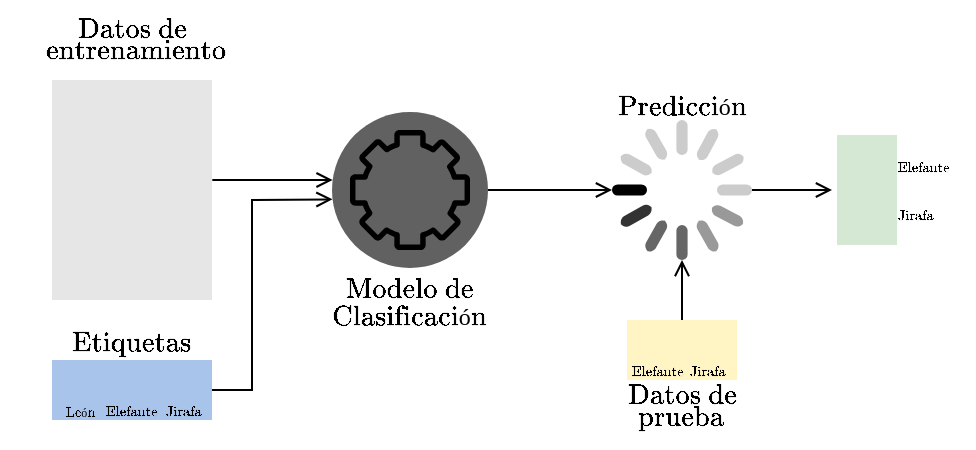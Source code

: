 <mxfile version="26.1.1">
  <diagram name="Page-1" id="lOTFA-jWAi5URapyRUwF">
    <mxGraphModel dx="1787" dy="623" grid="1" gridSize="10" guides="1" tooltips="1" connect="1" arrows="1" fold="1" page="1" pageScale="1" pageWidth="200" pageHeight="160" math="1" shadow="0">
      <root>
        <mxCell id="0" />
        <mxCell id="1" parent="0" />
        <mxCell id="0WBBQmvGa-P4N_Pb5A5T-47" value="" style="rounded=0;whiteSpace=wrap;html=1;fillColor=#A9C4EB;strokeColor=none;" vertex="1" parent="1">
          <mxGeometry x="-1000" y="-20" width="80" height="30" as="geometry" />
        </mxCell>
        <mxCell id="0WBBQmvGa-P4N_Pb5A5T-30" value="" style="ellipse;whiteSpace=wrap;html=1;aspect=fixed;fillColor=#616161;strokeColor=none;" vertex="1" parent="1">
          <mxGeometry x="-860" y="-144" width="78" height="78" as="geometry" />
        </mxCell>
        <mxCell id="0WBBQmvGa-P4N_Pb5A5T-25" value="" style="sketch=0;outlineConnect=0;fontColor=#232F3E;gradientColor=none;fillColor=#000000;strokeColor=none;dashed=0;verticalLabelPosition=bottom;verticalAlign=top;align=center;html=1;fontSize=12;fontStyle=0;aspect=fixed;pointerEvents=1;shape=mxgraph.aws4.gear;" vertex="1" parent="1">
          <mxGeometry x="-851" y="-135" width="60" height="60" as="geometry" />
        </mxCell>
        <mxCell id="0WBBQmvGa-P4N_Pb5A5T-28" value="" style="shape=image;html=1;verticalAlign=top;verticalLabelPosition=bottom;labelBackgroundColor=#ffffff;imageAspect=0;aspect=fixed;image=https://cdn0.iconfinder.com/data/icons/phosphor-light-vol-1/256/brain-light-128.png;imageBackground=#616161;" vertex="1" parent="1">
          <mxGeometry x="-837" y="-121" width="32" height="32" as="geometry" />
        </mxCell>
        <mxCell id="0WBBQmvGa-P4N_Pb5A5T-29" value="" style="html=1;verticalLabelPosition=bottom;labelBackgroundColor=#ffffff;verticalAlign=top;shadow=0;dashed=0;strokeWidth=2;shape=mxgraph.ios7.misc.loading_circle;" vertex="1" parent="1">
          <mxGeometry x="-720" y="-140" width="70" height="70" as="geometry" />
        </mxCell>
        <mxCell id="0WBBQmvGa-P4N_Pb5A5T-31" value="" style="rounded=0;whiteSpace=wrap;html=1;fillColor=#E6E6E6;strokeColor=none;" vertex="1" parent="1">
          <mxGeometry x="-1000" y="-160" width="80" height="110" as="geometry" />
        </mxCell>
        <mxCell id="0WBBQmvGa-P4N_Pb5A5T-40" value="" style="shape=image;html=1;verticalAlign=top;verticalLabelPosition=bottom;labelBackgroundColor=#ffffff;imageAspect=0;aspect=fixed;image=https://cdn3.iconfinder.com/data/icons/animals-105/150/icon_animal_leao-128.png" vertex="1" parent="1">
          <mxGeometry x="-996" y="-16" width="20" height="20" as="geometry" />
        </mxCell>
        <mxCell id="0WBBQmvGa-P4N_Pb5A5T-42" value="" style="shape=image;html=1;verticalAlign=top;verticalLabelPosition=bottom;labelBackgroundColor=#ffffff;imageAspect=0;aspect=fixed;image=https://cdn3.iconfinder.com/data/icons/animals-105/150/icon_animal_elefante-128.png" vertex="1" parent="1">
          <mxGeometry x="-970" y="-16" width="20" height="20" as="geometry" />
        </mxCell>
        <mxCell id="0WBBQmvGa-P4N_Pb5A5T-46" value="" style="shape=image;html=1;verticalAlign=top;verticalLabelPosition=bottom;labelBackgroundColor=#ffffff;imageAspect=0;aspect=fixed;image=https://cdn3.iconfinder.com/data/icons/animals-105/150/icon_animal_girafa-128.png" vertex="1" parent="1">
          <mxGeometry x="-947" y="-20" width="24" height="24" as="geometry" />
        </mxCell>
        <mxCell id="0WBBQmvGa-P4N_Pb5A5T-48" value="&lt;font style=&quot;font-size: 6px;&quot;&gt;$$\text{León}$$&lt;/font&gt;" style="text;html=1;align=center;verticalAlign=middle;whiteSpace=wrap;rounded=0;" vertex="1" parent="1">
          <mxGeometry x="-999" y="-2" width="27" height="16" as="geometry" />
        </mxCell>
        <mxCell id="0WBBQmvGa-P4N_Pb5A5T-49" value="&lt;font style=&quot;font-size: 6px;&quot;&gt;$$\text{Elefante}$$&lt;/font&gt;" style="text;html=1;align=center;verticalAlign=middle;whiteSpace=wrap;rounded=0;" vertex="1" parent="1">
          <mxGeometry x="-974" y="-2" width="27" height="16" as="geometry" />
        </mxCell>
        <mxCell id="0WBBQmvGa-P4N_Pb5A5T-50" value="&lt;font style=&quot;font-size: 6px;&quot;&gt;$$\text{Jirafa}$$&lt;/font&gt;" style="text;html=1;align=center;verticalAlign=middle;whiteSpace=wrap;rounded=0;" vertex="1" parent="1">
          <mxGeometry x="-948.5" y="-2" width="27" height="16" as="geometry" />
        </mxCell>
        <mxCell id="0WBBQmvGa-P4N_Pb5A5T-51" value="" style="shape=image;html=1;verticalAlign=top;verticalLabelPosition=bottom;labelBackgroundColor=#ffffff;imageAspect=0;aspect=fixed;image=https://cdn3.iconfinder.com/data/icons/animals-105/150/icon_animal_leao-128.png" vertex="1" parent="1">
          <mxGeometry x="-999" y="-160" width="20" height="20" as="geometry" />
        </mxCell>
        <mxCell id="0WBBQmvGa-P4N_Pb5A5T-52" value="" style="shape=image;html=1;verticalAlign=top;verticalLabelPosition=bottom;labelBackgroundColor=#ffffff;imageAspect=0;aspect=fixed;image=https://cdn3.iconfinder.com/data/icons/animals-105/150/icon_animal_leao-128.png" vertex="1" parent="1">
          <mxGeometry x="-995.5" y="-115" width="20" height="20" as="geometry" />
        </mxCell>
        <mxCell id="0WBBQmvGa-P4N_Pb5A5T-53" value="" style="shape=image;html=1;verticalAlign=top;verticalLabelPosition=bottom;labelBackgroundColor=#ffffff;imageAspect=0;aspect=fixed;image=https://cdn3.iconfinder.com/data/icons/animals-105/150/icon_animal_leao-128.png" vertex="1" parent="1">
          <mxGeometry x="-948.5" y="-150.5" width="20" height="20" as="geometry" />
        </mxCell>
        <mxCell id="0WBBQmvGa-P4N_Pb5A5T-54" value="" style="shape=image;html=1;verticalAlign=top;verticalLabelPosition=bottom;labelBackgroundColor=#ffffff;imageAspect=0;aspect=fixed;image=https://cdn3.iconfinder.com/data/icons/animals-105/150/icon_animal_leao-128.png" vertex="1" parent="1">
          <mxGeometry x="-949" y="-80" width="20" height="20" as="geometry" />
        </mxCell>
        <mxCell id="0WBBQmvGa-P4N_Pb5A5T-55" value="" style="shape=image;html=1;verticalAlign=top;verticalLabelPosition=bottom;labelBackgroundColor=#ffffff;imageAspect=0;aspect=fixed;image=https://cdn3.iconfinder.com/data/icons/animals-105/150/icon_animal_girafa-128.png" vertex="1" parent="1">
          <mxGeometry x="-973" y="-96" width="24" height="24" as="geometry" />
        </mxCell>
        <mxCell id="0WBBQmvGa-P4N_Pb5A5T-56" value="" style="shape=image;html=1;verticalAlign=top;verticalLabelPosition=bottom;labelBackgroundColor=#ffffff;imageAspect=0;aspect=fixed;image=https://cdn3.iconfinder.com/data/icons/animals-105/150/icon_animal_girafa-128.png" vertex="1" parent="1">
          <mxGeometry x="-972.5" y="-123" width="24" height="24" as="geometry" />
        </mxCell>
        <mxCell id="0WBBQmvGa-P4N_Pb5A5T-57" value="" style="shape=image;html=1;verticalAlign=top;verticalLabelPosition=bottom;labelBackgroundColor=#ffffff;imageAspect=0;aspect=fixed;image=https://cdn3.iconfinder.com/data/icons/animals-105/150/icon_animal_girafa-128.png" vertex="1" parent="1">
          <mxGeometry x="-947" y="-128" width="24" height="24" as="geometry" />
        </mxCell>
        <mxCell id="0WBBQmvGa-P4N_Pb5A5T-58" value="" style="shape=image;html=1;verticalAlign=top;verticalLabelPosition=bottom;labelBackgroundColor=#ffffff;imageAspect=0;aspect=fixed;image=https://cdn3.iconfinder.com/data/icons/animals-105/150/icon_animal_girafa-128.png" vertex="1" parent="1">
          <mxGeometry x="-974" y="-154.5" width="24" height="24" as="geometry" />
        </mxCell>
        <mxCell id="0WBBQmvGa-P4N_Pb5A5T-59" value="" style="shape=image;html=1;verticalAlign=top;verticalLabelPosition=bottom;labelBackgroundColor=#ffffff;imageAspect=0;aspect=fixed;image=https://cdn3.iconfinder.com/data/icons/animals-105/150/icon_animal_elefante-128.png" vertex="1" parent="1">
          <mxGeometry x="-995.5" y="-90" width="20" height="20" as="geometry" />
        </mxCell>
        <mxCell id="0WBBQmvGa-P4N_Pb5A5T-60" value="" style="shape=image;html=1;verticalAlign=top;verticalLabelPosition=bottom;labelBackgroundColor=#ffffff;imageAspect=0;aspect=fixed;image=https://cdn3.iconfinder.com/data/icons/animals-105/150/icon_animal_elefante-128.png" vertex="1" parent="1">
          <mxGeometry x="-947" y="-102" width="20" height="20" as="geometry" />
        </mxCell>
        <mxCell id="0WBBQmvGa-P4N_Pb5A5T-61" value="" style="shape=image;html=1;verticalAlign=top;verticalLabelPosition=bottom;labelBackgroundColor=#ffffff;imageAspect=0;aspect=fixed;image=https://cdn3.iconfinder.com/data/icons/animals-105/150/icon_animal_elefante-128.png" vertex="1" parent="1">
          <mxGeometry x="-990" y="-140" width="20" height="20" as="geometry" />
        </mxCell>
        <mxCell id="0WBBQmvGa-P4N_Pb5A5T-62" value="" style="shape=image;html=1;verticalAlign=top;verticalLabelPosition=bottom;labelBackgroundColor=#ffffff;imageAspect=0;aspect=fixed;image=https://cdn3.iconfinder.com/data/icons/animals-105/150/icon_animal_elefante-128.png" vertex="1" parent="1">
          <mxGeometry x="-975.5" y="-71" width="20" height="20" as="geometry" />
        </mxCell>
        <mxCell id="0WBBQmvGa-P4N_Pb5A5T-63" value="$$\text{Datos de}$$" style="text;html=1;align=center;verticalAlign=middle;whiteSpace=wrap;rounded=0;" vertex="1" parent="1">
          <mxGeometry x="-990" y="-200" width="60" height="30" as="geometry" />
        </mxCell>
        <mxCell id="0WBBQmvGa-P4N_Pb5A5T-64" value="$$\text{entrenamiento}$$" style="text;html=1;align=center;verticalAlign=middle;whiteSpace=wrap;rounded=0;" vertex="1" parent="1">
          <mxGeometry x="-988.5" y="-190" width="60" height="30" as="geometry" />
        </mxCell>
        <mxCell id="0WBBQmvGa-P4N_Pb5A5T-65" value="$$\text{Etiquetas}$$" style="text;html=1;align=center;verticalAlign=middle;whiteSpace=wrap;rounded=0;" vertex="1" parent="1">
          <mxGeometry x="-990" y="-44" width="60" height="30" as="geometry" />
        </mxCell>
        <mxCell id="0WBBQmvGa-P4N_Pb5A5T-66" value="" style="endArrow=open;html=1;rounded=0;entryX=0.004;entryY=0.436;entryDx=0;entryDy=0;endFill=0;entryPerimeter=0;exitX=1.002;exitY=0.454;exitDx=0;exitDy=0;exitPerimeter=0;" edge="1" parent="1" source="0WBBQmvGa-P4N_Pb5A5T-31" target="0WBBQmvGa-P4N_Pb5A5T-30">
          <mxGeometry width="50" height="50" relative="1" as="geometry">
            <mxPoint x="-920" y="-120" as="sourcePoint" />
            <mxPoint x="-820" y="-140" as="targetPoint" />
          </mxGeometry>
        </mxCell>
        <mxCell id="0WBBQmvGa-P4N_Pb5A5T-67" value="" style="endArrow=open;html=1;rounded=0;exitX=1;exitY=0.5;exitDx=0;exitDy=0;entryX=0.003;entryY=0.56;entryDx=0;entryDy=0;endFill=0;entryPerimeter=0;" edge="1" parent="1" source="0WBBQmvGa-P4N_Pb5A5T-47" target="0WBBQmvGa-P4N_Pb5A5T-30">
          <mxGeometry width="50" height="50" relative="1" as="geometry">
            <mxPoint x="-910" y="-95" as="sourcePoint" />
            <mxPoint x="-850" y="-95" as="targetPoint" />
            <Array as="points">
              <mxPoint x="-900" y="-5" />
              <mxPoint x="-900" y="-100" />
            </Array>
          </mxGeometry>
        </mxCell>
        <mxCell id="0WBBQmvGa-P4N_Pb5A5T-68" value="" style="endArrow=open;html=1;rounded=0;exitX=1;exitY=0.5;exitDx=0;exitDy=0;entryX=0;entryY=0.5;entryDx=0;entryDy=0;entryPerimeter=0;endFill=0;" edge="1" parent="1" source="0WBBQmvGa-P4N_Pb5A5T-30" target="0WBBQmvGa-P4N_Pb5A5T-29">
          <mxGeometry width="50" height="50" relative="1" as="geometry">
            <mxPoint x="-750" as="sourcePoint" />
            <mxPoint x="-700" y="-50" as="targetPoint" />
          </mxGeometry>
        </mxCell>
        <mxCell id="0WBBQmvGa-P4N_Pb5A5T-69" value="" style="rounded=0;whiteSpace=wrap;html=1;fillColor=#FFF4C3;strokeColor=none;" vertex="1" parent="1">
          <mxGeometry x="-712.5" y="-40" width="55" height="30" as="geometry" />
        </mxCell>
        <mxCell id="0WBBQmvGa-P4N_Pb5A5T-71" value="" style="shape=image;html=1;verticalAlign=top;verticalLabelPosition=bottom;labelBackgroundColor=#ffffff;imageAspect=0;aspect=fixed;image=https://cdn3.iconfinder.com/data/icons/animals-105/150/icon_animal_elefante-128.png" vertex="1" parent="1">
          <mxGeometry x="-707.5" y="-36" width="20" height="20" as="geometry" />
        </mxCell>
        <mxCell id="0WBBQmvGa-P4N_Pb5A5T-72" value="" style="shape=image;html=1;verticalAlign=top;verticalLabelPosition=bottom;labelBackgroundColor=#ffffff;imageAspect=0;aspect=fixed;image=https://cdn3.iconfinder.com/data/icons/animals-105/150/icon_animal_girafa-128.png" vertex="1" parent="1">
          <mxGeometry x="-684.5" y="-40" width="24" height="24" as="geometry" />
        </mxCell>
        <mxCell id="0WBBQmvGa-P4N_Pb5A5T-74" value="&lt;font style=&quot;font-size: 6px;&quot;&gt;$$\text{Elefante}$$&lt;/font&gt;" style="text;html=1;align=center;verticalAlign=middle;whiteSpace=wrap;rounded=0;" vertex="1" parent="1">
          <mxGeometry x="-711" y="-22" width="27" height="16" as="geometry" />
        </mxCell>
        <mxCell id="0WBBQmvGa-P4N_Pb5A5T-75" value="&lt;font style=&quot;font-size: 6px;&quot;&gt;$$\text{Jirafa}$$&lt;/font&gt;" style="text;html=1;align=center;verticalAlign=middle;whiteSpace=wrap;rounded=0;" vertex="1" parent="1">
          <mxGeometry x="-686" y="-22" width="27" height="16" as="geometry" />
        </mxCell>
        <mxCell id="0WBBQmvGa-P4N_Pb5A5T-76" value="$$\text{Datos de}$$" style="text;html=1;align=center;verticalAlign=middle;whiteSpace=wrap;rounded=0;" vertex="1" parent="1">
          <mxGeometry x="-715" y="-17" width="60" height="30" as="geometry" />
        </mxCell>
        <mxCell id="0WBBQmvGa-P4N_Pb5A5T-77" value="" style="endArrow=open;html=1;rounded=0;entryX=0.5;entryY=1;entryDx=0;entryDy=0;entryPerimeter=0;exitX=0.5;exitY=0;exitDx=0;exitDy=0;endFill=0;" edge="1" parent="1" source="0WBBQmvGa-P4N_Pb5A5T-69" target="0WBBQmvGa-P4N_Pb5A5T-29">
          <mxGeometry width="50" height="50" relative="1" as="geometry">
            <mxPoint x="-730" y="-10" as="sourcePoint" />
            <mxPoint x="-680" y="-60" as="targetPoint" />
          </mxGeometry>
        </mxCell>
        <mxCell id="0WBBQmvGa-P4N_Pb5A5T-78" value="" style="endArrow=open;html=1;rounded=0;exitX=1;exitY=0.5;exitDx=0;exitDy=0;exitPerimeter=0;endFill=0;" edge="1" parent="1" source="0WBBQmvGa-P4N_Pb5A5T-29">
          <mxGeometry width="50" height="50" relative="1" as="geometry">
            <mxPoint x="-630" y="-80" as="sourcePoint" />
            <mxPoint x="-610" y="-105" as="targetPoint" />
          </mxGeometry>
        </mxCell>
        <mxCell id="0WBBQmvGa-P4N_Pb5A5T-79" value="" style="rounded=0;whiteSpace=wrap;html=1;fillColor=#D5E8D4;strokeColor=none;rotation=90;" vertex="1" parent="1">
          <mxGeometry x="-620" y="-120" width="55" height="30" as="geometry" />
        </mxCell>
        <mxCell id="0WBBQmvGa-P4N_Pb5A5T-80" value="" style="shape=image;html=1;verticalAlign=top;verticalLabelPosition=bottom;labelBackgroundColor=#ffffff;imageAspect=0;aspect=fixed;image=https://cdn3.iconfinder.com/data/icons/animals-105/150/icon_animal_elefante-128.png" vertex="1" parent="1">
          <mxGeometry x="-602.5" y="-126" width="20" height="20" as="geometry" />
        </mxCell>
        <mxCell id="0WBBQmvGa-P4N_Pb5A5T-81" value="" style="shape=image;html=1;verticalAlign=top;verticalLabelPosition=bottom;labelBackgroundColor=#ffffff;imageAspect=0;aspect=fixed;image=https://cdn3.iconfinder.com/data/icons/animals-105/150/icon_animal_girafa-128.png" vertex="1" parent="1">
          <mxGeometry x="-604.5" y="-104" width="24" height="24" as="geometry" />
        </mxCell>
        <mxCell id="0WBBQmvGa-P4N_Pb5A5T-82" value="&lt;font style=&quot;font-size: 6px;&quot;&gt;$$\text{Elefante}$$&lt;/font&gt;" style="text;html=1;align=center;verticalAlign=middle;whiteSpace=wrap;rounded=0;" vertex="1" parent="1">
          <mxGeometry x="-578" y="-124" width="27" height="16" as="geometry" />
        </mxCell>
        <mxCell id="0WBBQmvGa-P4N_Pb5A5T-83" value="&lt;font style=&quot;font-size: 6px;&quot;&gt;$$\text{Jirafa}$$&lt;/font&gt;" style="text;html=1;align=center;verticalAlign=middle;whiteSpace=wrap;rounded=0;" vertex="1" parent="1">
          <mxGeometry x="-582" y="-100" width="27" height="16" as="geometry" />
        </mxCell>
        <mxCell id="0WBBQmvGa-P4N_Pb5A5T-84" value="$$\text{prueba}$$" style="text;html=1;align=center;verticalAlign=middle;whiteSpace=wrap;rounded=0;" vertex="1" parent="1">
          <mxGeometry x="-715" y="-6" width="60" height="30" as="geometry" />
        </mxCell>
        <mxCell id="0WBBQmvGa-P4N_Pb5A5T-85" value="$$\text{Modelo de}$$" style="text;html=1;align=center;verticalAlign=middle;whiteSpace=wrap;rounded=0;" vertex="1" parent="1">
          <mxGeometry x="-851" y="-70" width="60" height="30" as="geometry" />
        </mxCell>
        <mxCell id="0WBBQmvGa-P4N_Pb5A5T-86" value="$$\text{Clasificación}$$" style="text;html=1;align=center;verticalAlign=middle;whiteSpace=wrap;rounded=0;" vertex="1" parent="1">
          <mxGeometry x="-851" y="-57" width="60" height="30" as="geometry" />
        </mxCell>
        <mxCell id="0WBBQmvGa-P4N_Pb5A5T-87" value="$$\text{Predicción}$$" style="text;html=1;align=center;verticalAlign=middle;whiteSpace=wrap;rounded=0;" vertex="1" parent="1">
          <mxGeometry x="-715" y="-162.5" width="60" height="30" as="geometry" />
        </mxCell>
      </root>
    </mxGraphModel>
  </diagram>
</mxfile>
